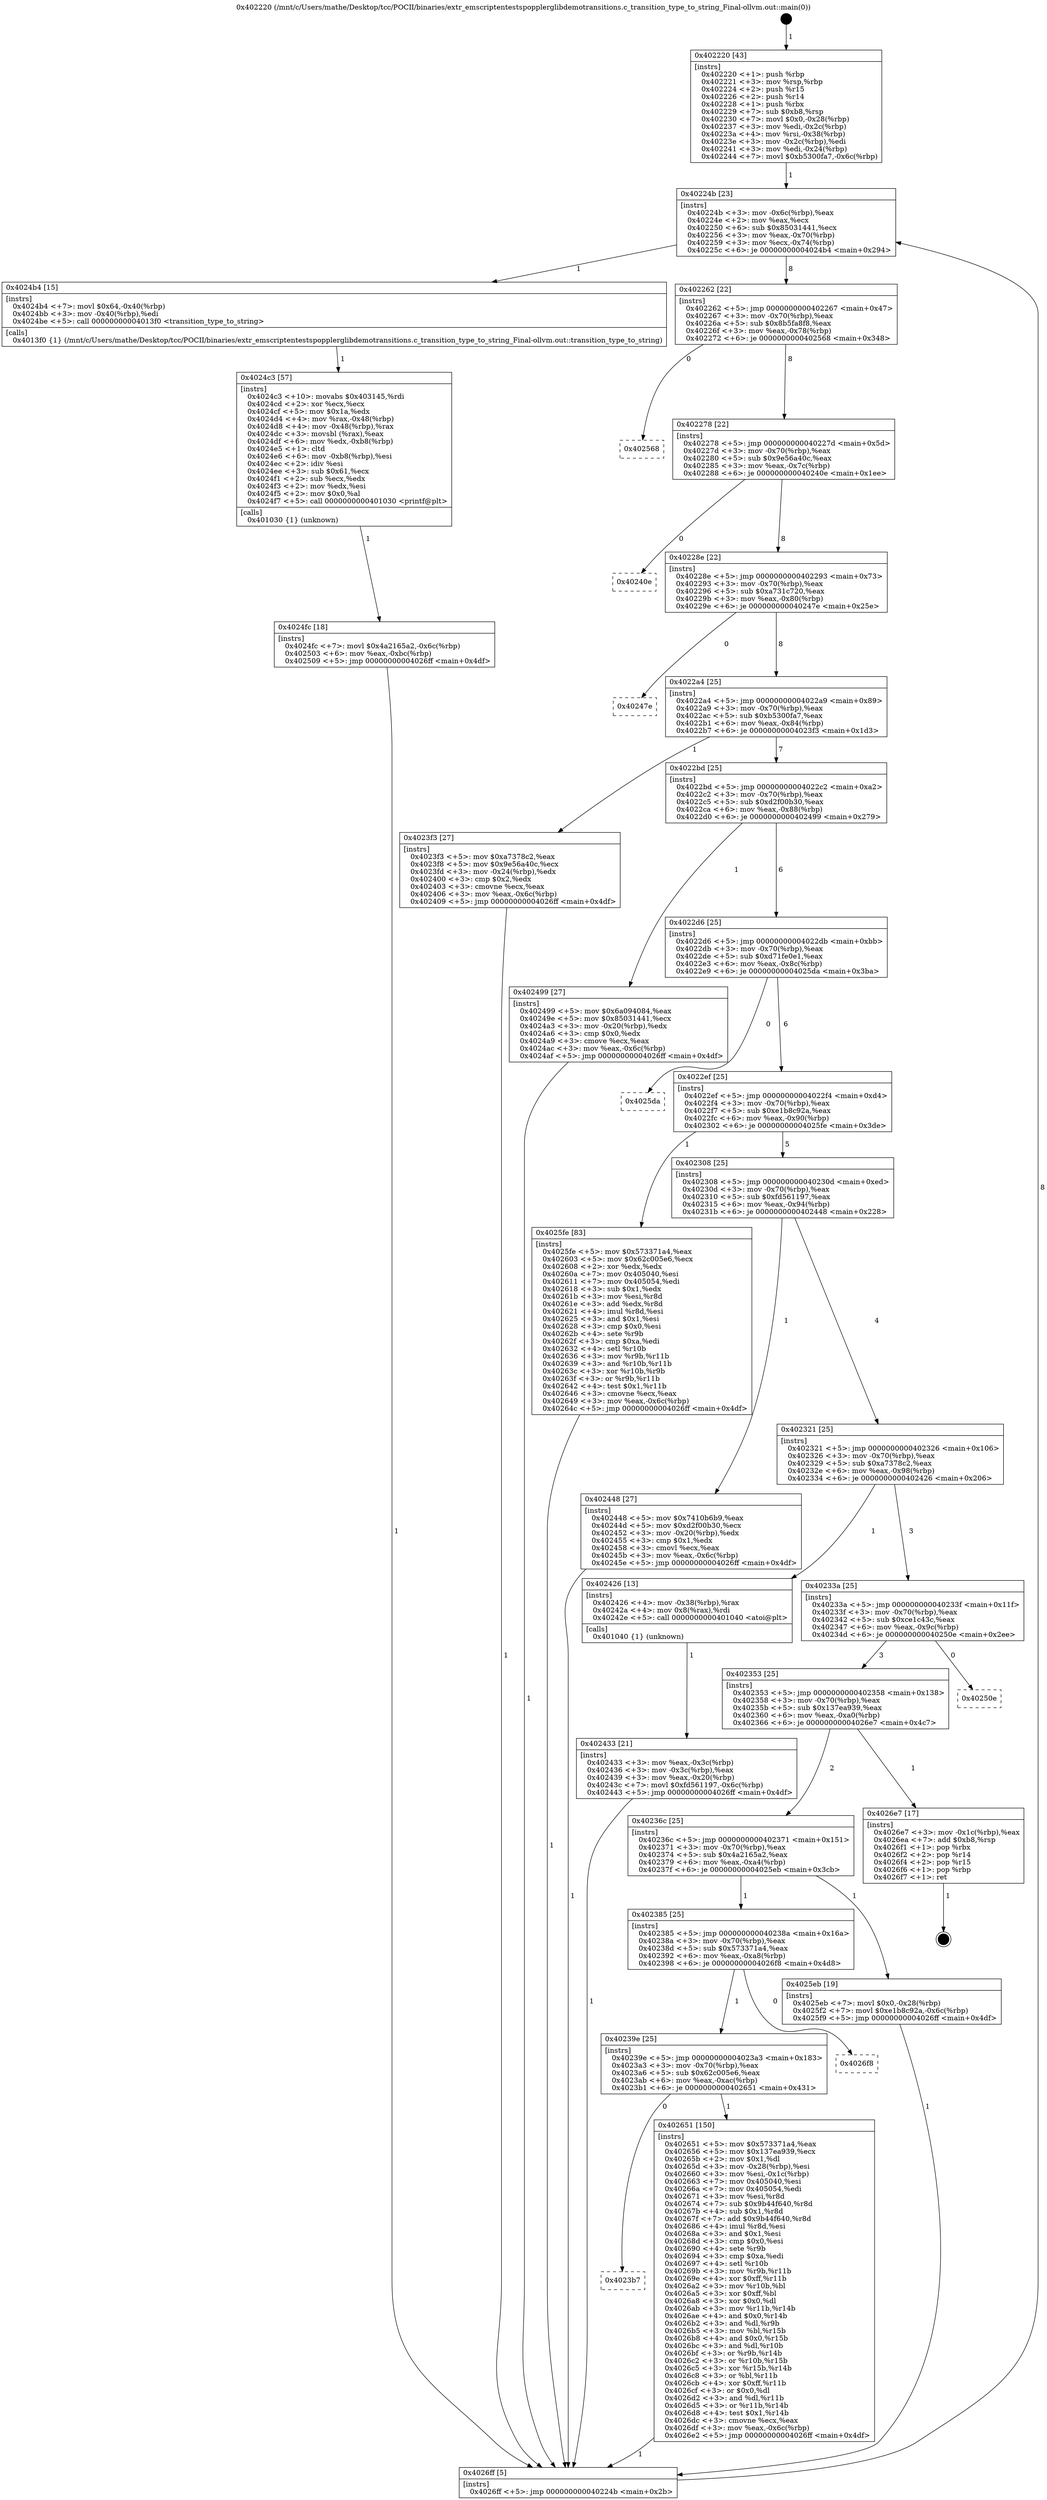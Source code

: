digraph "0x402220" {
  label = "0x402220 (/mnt/c/Users/mathe/Desktop/tcc/POCII/binaries/extr_emscriptentestspopplerglibdemotransitions.c_transition_type_to_string_Final-ollvm.out::main(0))"
  labelloc = "t"
  node[shape=record]

  Entry [label="",width=0.3,height=0.3,shape=circle,fillcolor=black,style=filled]
  "0x40224b" [label="{
     0x40224b [23]\l
     | [instrs]\l
     &nbsp;&nbsp;0x40224b \<+3\>: mov -0x6c(%rbp),%eax\l
     &nbsp;&nbsp;0x40224e \<+2\>: mov %eax,%ecx\l
     &nbsp;&nbsp;0x402250 \<+6\>: sub $0x85031441,%ecx\l
     &nbsp;&nbsp;0x402256 \<+3\>: mov %eax,-0x70(%rbp)\l
     &nbsp;&nbsp;0x402259 \<+3\>: mov %ecx,-0x74(%rbp)\l
     &nbsp;&nbsp;0x40225c \<+6\>: je 00000000004024b4 \<main+0x294\>\l
  }"]
  "0x4024b4" [label="{
     0x4024b4 [15]\l
     | [instrs]\l
     &nbsp;&nbsp;0x4024b4 \<+7\>: movl $0x64,-0x40(%rbp)\l
     &nbsp;&nbsp;0x4024bb \<+3\>: mov -0x40(%rbp),%edi\l
     &nbsp;&nbsp;0x4024be \<+5\>: call 00000000004013f0 \<transition_type_to_string\>\l
     | [calls]\l
     &nbsp;&nbsp;0x4013f0 \{1\} (/mnt/c/Users/mathe/Desktop/tcc/POCII/binaries/extr_emscriptentestspopplerglibdemotransitions.c_transition_type_to_string_Final-ollvm.out::transition_type_to_string)\l
  }"]
  "0x402262" [label="{
     0x402262 [22]\l
     | [instrs]\l
     &nbsp;&nbsp;0x402262 \<+5\>: jmp 0000000000402267 \<main+0x47\>\l
     &nbsp;&nbsp;0x402267 \<+3\>: mov -0x70(%rbp),%eax\l
     &nbsp;&nbsp;0x40226a \<+5\>: sub $0x8b5fa8f8,%eax\l
     &nbsp;&nbsp;0x40226f \<+3\>: mov %eax,-0x78(%rbp)\l
     &nbsp;&nbsp;0x402272 \<+6\>: je 0000000000402568 \<main+0x348\>\l
  }"]
  Exit [label="",width=0.3,height=0.3,shape=circle,fillcolor=black,style=filled,peripheries=2]
  "0x402568" [label="{
     0x402568\l
  }", style=dashed]
  "0x402278" [label="{
     0x402278 [22]\l
     | [instrs]\l
     &nbsp;&nbsp;0x402278 \<+5\>: jmp 000000000040227d \<main+0x5d\>\l
     &nbsp;&nbsp;0x40227d \<+3\>: mov -0x70(%rbp),%eax\l
     &nbsp;&nbsp;0x402280 \<+5\>: sub $0x9e56a40c,%eax\l
     &nbsp;&nbsp;0x402285 \<+3\>: mov %eax,-0x7c(%rbp)\l
     &nbsp;&nbsp;0x402288 \<+6\>: je 000000000040240e \<main+0x1ee\>\l
  }"]
  "0x4023b7" [label="{
     0x4023b7\l
  }", style=dashed]
  "0x40240e" [label="{
     0x40240e\l
  }", style=dashed]
  "0x40228e" [label="{
     0x40228e [22]\l
     | [instrs]\l
     &nbsp;&nbsp;0x40228e \<+5\>: jmp 0000000000402293 \<main+0x73\>\l
     &nbsp;&nbsp;0x402293 \<+3\>: mov -0x70(%rbp),%eax\l
     &nbsp;&nbsp;0x402296 \<+5\>: sub $0xa731c720,%eax\l
     &nbsp;&nbsp;0x40229b \<+3\>: mov %eax,-0x80(%rbp)\l
     &nbsp;&nbsp;0x40229e \<+6\>: je 000000000040247e \<main+0x25e\>\l
  }"]
  "0x402651" [label="{
     0x402651 [150]\l
     | [instrs]\l
     &nbsp;&nbsp;0x402651 \<+5\>: mov $0x573371a4,%eax\l
     &nbsp;&nbsp;0x402656 \<+5\>: mov $0x137ea939,%ecx\l
     &nbsp;&nbsp;0x40265b \<+2\>: mov $0x1,%dl\l
     &nbsp;&nbsp;0x40265d \<+3\>: mov -0x28(%rbp),%esi\l
     &nbsp;&nbsp;0x402660 \<+3\>: mov %esi,-0x1c(%rbp)\l
     &nbsp;&nbsp;0x402663 \<+7\>: mov 0x405040,%esi\l
     &nbsp;&nbsp;0x40266a \<+7\>: mov 0x405054,%edi\l
     &nbsp;&nbsp;0x402671 \<+3\>: mov %esi,%r8d\l
     &nbsp;&nbsp;0x402674 \<+7\>: sub $0x9b44f640,%r8d\l
     &nbsp;&nbsp;0x40267b \<+4\>: sub $0x1,%r8d\l
     &nbsp;&nbsp;0x40267f \<+7\>: add $0x9b44f640,%r8d\l
     &nbsp;&nbsp;0x402686 \<+4\>: imul %r8d,%esi\l
     &nbsp;&nbsp;0x40268a \<+3\>: and $0x1,%esi\l
     &nbsp;&nbsp;0x40268d \<+3\>: cmp $0x0,%esi\l
     &nbsp;&nbsp;0x402690 \<+4\>: sete %r9b\l
     &nbsp;&nbsp;0x402694 \<+3\>: cmp $0xa,%edi\l
     &nbsp;&nbsp;0x402697 \<+4\>: setl %r10b\l
     &nbsp;&nbsp;0x40269b \<+3\>: mov %r9b,%r11b\l
     &nbsp;&nbsp;0x40269e \<+4\>: xor $0xff,%r11b\l
     &nbsp;&nbsp;0x4026a2 \<+3\>: mov %r10b,%bl\l
     &nbsp;&nbsp;0x4026a5 \<+3\>: xor $0xff,%bl\l
     &nbsp;&nbsp;0x4026a8 \<+3\>: xor $0x0,%dl\l
     &nbsp;&nbsp;0x4026ab \<+3\>: mov %r11b,%r14b\l
     &nbsp;&nbsp;0x4026ae \<+4\>: and $0x0,%r14b\l
     &nbsp;&nbsp;0x4026b2 \<+3\>: and %dl,%r9b\l
     &nbsp;&nbsp;0x4026b5 \<+3\>: mov %bl,%r15b\l
     &nbsp;&nbsp;0x4026b8 \<+4\>: and $0x0,%r15b\l
     &nbsp;&nbsp;0x4026bc \<+3\>: and %dl,%r10b\l
     &nbsp;&nbsp;0x4026bf \<+3\>: or %r9b,%r14b\l
     &nbsp;&nbsp;0x4026c2 \<+3\>: or %r10b,%r15b\l
     &nbsp;&nbsp;0x4026c5 \<+3\>: xor %r15b,%r14b\l
     &nbsp;&nbsp;0x4026c8 \<+3\>: or %bl,%r11b\l
     &nbsp;&nbsp;0x4026cb \<+4\>: xor $0xff,%r11b\l
     &nbsp;&nbsp;0x4026cf \<+3\>: or $0x0,%dl\l
     &nbsp;&nbsp;0x4026d2 \<+3\>: and %dl,%r11b\l
     &nbsp;&nbsp;0x4026d5 \<+3\>: or %r11b,%r14b\l
     &nbsp;&nbsp;0x4026d8 \<+4\>: test $0x1,%r14b\l
     &nbsp;&nbsp;0x4026dc \<+3\>: cmovne %ecx,%eax\l
     &nbsp;&nbsp;0x4026df \<+3\>: mov %eax,-0x6c(%rbp)\l
     &nbsp;&nbsp;0x4026e2 \<+5\>: jmp 00000000004026ff \<main+0x4df\>\l
  }"]
  "0x40247e" [label="{
     0x40247e\l
  }", style=dashed]
  "0x4022a4" [label="{
     0x4022a4 [25]\l
     | [instrs]\l
     &nbsp;&nbsp;0x4022a4 \<+5\>: jmp 00000000004022a9 \<main+0x89\>\l
     &nbsp;&nbsp;0x4022a9 \<+3\>: mov -0x70(%rbp),%eax\l
     &nbsp;&nbsp;0x4022ac \<+5\>: sub $0xb5300fa7,%eax\l
     &nbsp;&nbsp;0x4022b1 \<+6\>: mov %eax,-0x84(%rbp)\l
     &nbsp;&nbsp;0x4022b7 \<+6\>: je 00000000004023f3 \<main+0x1d3\>\l
  }"]
  "0x40239e" [label="{
     0x40239e [25]\l
     | [instrs]\l
     &nbsp;&nbsp;0x40239e \<+5\>: jmp 00000000004023a3 \<main+0x183\>\l
     &nbsp;&nbsp;0x4023a3 \<+3\>: mov -0x70(%rbp),%eax\l
     &nbsp;&nbsp;0x4023a6 \<+5\>: sub $0x62c005e6,%eax\l
     &nbsp;&nbsp;0x4023ab \<+6\>: mov %eax,-0xac(%rbp)\l
     &nbsp;&nbsp;0x4023b1 \<+6\>: je 0000000000402651 \<main+0x431\>\l
  }"]
  "0x4023f3" [label="{
     0x4023f3 [27]\l
     | [instrs]\l
     &nbsp;&nbsp;0x4023f3 \<+5\>: mov $0xa7378c2,%eax\l
     &nbsp;&nbsp;0x4023f8 \<+5\>: mov $0x9e56a40c,%ecx\l
     &nbsp;&nbsp;0x4023fd \<+3\>: mov -0x24(%rbp),%edx\l
     &nbsp;&nbsp;0x402400 \<+3\>: cmp $0x2,%edx\l
     &nbsp;&nbsp;0x402403 \<+3\>: cmovne %ecx,%eax\l
     &nbsp;&nbsp;0x402406 \<+3\>: mov %eax,-0x6c(%rbp)\l
     &nbsp;&nbsp;0x402409 \<+5\>: jmp 00000000004026ff \<main+0x4df\>\l
  }"]
  "0x4022bd" [label="{
     0x4022bd [25]\l
     | [instrs]\l
     &nbsp;&nbsp;0x4022bd \<+5\>: jmp 00000000004022c2 \<main+0xa2\>\l
     &nbsp;&nbsp;0x4022c2 \<+3\>: mov -0x70(%rbp),%eax\l
     &nbsp;&nbsp;0x4022c5 \<+5\>: sub $0xd2f00b30,%eax\l
     &nbsp;&nbsp;0x4022ca \<+6\>: mov %eax,-0x88(%rbp)\l
     &nbsp;&nbsp;0x4022d0 \<+6\>: je 0000000000402499 \<main+0x279\>\l
  }"]
  "0x4026ff" [label="{
     0x4026ff [5]\l
     | [instrs]\l
     &nbsp;&nbsp;0x4026ff \<+5\>: jmp 000000000040224b \<main+0x2b\>\l
  }"]
  "0x402220" [label="{
     0x402220 [43]\l
     | [instrs]\l
     &nbsp;&nbsp;0x402220 \<+1\>: push %rbp\l
     &nbsp;&nbsp;0x402221 \<+3\>: mov %rsp,%rbp\l
     &nbsp;&nbsp;0x402224 \<+2\>: push %r15\l
     &nbsp;&nbsp;0x402226 \<+2\>: push %r14\l
     &nbsp;&nbsp;0x402228 \<+1\>: push %rbx\l
     &nbsp;&nbsp;0x402229 \<+7\>: sub $0xb8,%rsp\l
     &nbsp;&nbsp;0x402230 \<+7\>: movl $0x0,-0x28(%rbp)\l
     &nbsp;&nbsp;0x402237 \<+3\>: mov %edi,-0x2c(%rbp)\l
     &nbsp;&nbsp;0x40223a \<+4\>: mov %rsi,-0x38(%rbp)\l
     &nbsp;&nbsp;0x40223e \<+3\>: mov -0x2c(%rbp),%edi\l
     &nbsp;&nbsp;0x402241 \<+3\>: mov %edi,-0x24(%rbp)\l
     &nbsp;&nbsp;0x402244 \<+7\>: movl $0xb5300fa7,-0x6c(%rbp)\l
  }"]
  "0x4026f8" [label="{
     0x4026f8\l
  }", style=dashed]
  "0x402499" [label="{
     0x402499 [27]\l
     | [instrs]\l
     &nbsp;&nbsp;0x402499 \<+5\>: mov $0x6a094084,%eax\l
     &nbsp;&nbsp;0x40249e \<+5\>: mov $0x85031441,%ecx\l
     &nbsp;&nbsp;0x4024a3 \<+3\>: mov -0x20(%rbp),%edx\l
     &nbsp;&nbsp;0x4024a6 \<+3\>: cmp $0x0,%edx\l
     &nbsp;&nbsp;0x4024a9 \<+3\>: cmove %ecx,%eax\l
     &nbsp;&nbsp;0x4024ac \<+3\>: mov %eax,-0x6c(%rbp)\l
     &nbsp;&nbsp;0x4024af \<+5\>: jmp 00000000004026ff \<main+0x4df\>\l
  }"]
  "0x4022d6" [label="{
     0x4022d6 [25]\l
     | [instrs]\l
     &nbsp;&nbsp;0x4022d6 \<+5\>: jmp 00000000004022db \<main+0xbb\>\l
     &nbsp;&nbsp;0x4022db \<+3\>: mov -0x70(%rbp),%eax\l
     &nbsp;&nbsp;0x4022de \<+5\>: sub $0xd71fe0e1,%eax\l
     &nbsp;&nbsp;0x4022e3 \<+6\>: mov %eax,-0x8c(%rbp)\l
     &nbsp;&nbsp;0x4022e9 \<+6\>: je 00000000004025da \<main+0x3ba\>\l
  }"]
  "0x402385" [label="{
     0x402385 [25]\l
     | [instrs]\l
     &nbsp;&nbsp;0x402385 \<+5\>: jmp 000000000040238a \<main+0x16a\>\l
     &nbsp;&nbsp;0x40238a \<+3\>: mov -0x70(%rbp),%eax\l
     &nbsp;&nbsp;0x40238d \<+5\>: sub $0x573371a4,%eax\l
     &nbsp;&nbsp;0x402392 \<+6\>: mov %eax,-0xa8(%rbp)\l
     &nbsp;&nbsp;0x402398 \<+6\>: je 00000000004026f8 \<main+0x4d8\>\l
  }"]
  "0x4025da" [label="{
     0x4025da\l
  }", style=dashed]
  "0x4022ef" [label="{
     0x4022ef [25]\l
     | [instrs]\l
     &nbsp;&nbsp;0x4022ef \<+5\>: jmp 00000000004022f4 \<main+0xd4\>\l
     &nbsp;&nbsp;0x4022f4 \<+3\>: mov -0x70(%rbp),%eax\l
     &nbsp;&nbsp;0x4022f7 \<+5\>: sub $0xe1b8c92a,%eax\l
     &nbsp;&nbsp;0x4022fc \<+6\>: mov %eax,-0x90(%rbp)\l
     &nbsp;&nbsp;0x402302 \<+6\>: je 00000000004025fe \<main+0x3de\>\l
  }"]
  "0x4025eb" [label="{
     0x4025eb [19]\l
     | [instrs]\l
     &nbsp;&nbsp;0x4025eb \<+7\>: movl $0x0,-0x28(%rbp)\l
     &nbsp;&nbsp;0x4025f2 \<+7\>: movl $0xe1b8c92a,-0x6c(%rbp)\l
     &nbsp;&nbsp;0x4025f9 \<+5\>: jmp 00000000004026ff \<main+0x4df\>\l
  }"]
  "0x4025fe" [label="{
     0x4025fe [83]\l
     | [instrs]\l
     &nbsp;&nbsp;0x4025fe \<+5\>: mov $0x573371a4,%eax\l
     &nbsp;&nbsp;0x402603 \<+5\>: mov $0x62c005e6,%ecx\l
     &nbsp;&nbsp;0x402608 \<+2\>: xor %edx,%edx\l
     &nbsp;&nbsp;0x40260a \<+7\>: mov 0x405040,%esi\l
     &nbsp;&nbsp;0x402611 \<+7\>: mov 0x405054,%edi\l
     &nbsp;&nbsp;0x402618 \<+3\>: sub $0x1,%edx\l
     &nbsp;&nbsp;0x40261b \<+3\>: mov %esi,%r8d\l
     &nbsp;&nbsp;0x40261e \<+3\>: add %edx,%r8d\l
     &nbsp;&nbsp;0x402621 \<+4\>: imul %r8d,%esi\l
     &nbsp;&nbsp;0x402625 \<+3\>: and $0x1,%esi\l
     &nbsp;&nbsp;0x402628 \<+3\>: cmp $0x0,%esi\l
     &nbsp;&nbsp;0x40262b \<+4\>: sete %r9b\l
     &nbsp;&nbsp;0x40262f \<+3\>: cmp $0xa,%edi\l
     &nbsp;&nbsp;0x402632 \<+4\>: setl %r10b\l
     &nbsp;&nbsp;0x402636 \<+3\>: mov %r9b,%r11b\l
     &nbsp;&nbsp;0x402639 \<+3\>: and %r10b,%r11b\l
     &nbsp;&nbsp;0x40263c \<+3\>: xor %r10b,%r9b\l
     &nbsp;&nbsp;0x40263f \<+3\>: or %r9b,%r11b\l
     &nbsp;&nbsp;0x402642 \<+4\>: test $0x1,%r11b\l
     &nbsp;&nbsp;0x402646 \<+3\>: cmovne %ecx,%eax\l
     &nbsp;&nbsp;0x402649 \<+3\>: mov %eax,-0x6c(%rbp)\l
     &nbsp;&nbsp;0x40264c \<+5\>: jmp 00000000004026ff \<main+0x4df\>\l
  }"]
  "0x402308" [label="{
     0x402308 [25]\l
     | [instrs]\l
     &nbsp;&nbsp;0x402308 \<+5\>: jmp 000000000040230d \<main+0xed\>\l
     &nbsp;&nbsp;0x40230d \<+3\>: mov -0x70(%rbp),%eax\l
     &nbsp;&nbsp;0x402310 \<+5\>: sub $0xfd561197,%eax\l
     &nbsp;&nbsp;0x402315 \<+6\>: mov %eax,-0x94(%rbp)\l
     &nbsp;&nbsp;0x40231b \<+6\>: je 0000000000402448 \<main+0x228\>\l
  }"]
  "0x40236c" [label="{
     0x40236c [25]\l
     | [instrs]\l
     &nbsp;&nbsp;0x40236c \<+5\>: jmp 0000000000402371 \<main+0x151\>\l
     &nbsp;&nbsp;0x402371 \<+3\>: mov -0x70(%rbp),%eax\l
     &nbsp;&nbsp;0x402374 \<+5\>: sub $0x4a2165a2,%eax\l
     &nbsp;&nbsp;0x402379 \<+6\>: mov %eax,-0xa4(%rbp)\l
     &nbsp;&nbsp;0x40237f \<+6\>: je 00000000004025eb \<main+0x3cb\>\l
  }"]
  "0x402448" [label="{
     0x402448 [27]\l
     | [instrs]\l
     &nbsp;&nbsp;0x402448 \<+5\>: mov $0x7410b6b9,%eax\l
     &nbsp;&nbsp;0x40244d \<+5\>: mov $0xd2f00b30,%ecx\l
     &nbsp;&nbsp;0x402452 \<+3\>: mov -0x20(%rbp),%edx\l
     &nbsp;&nbsp;0x402455 \<+3\>: cmp $0x1,%edx\l
     &nbsp;&nbsp;0x402458 \<+3\>: cmovl %ecx,%eax\l
     &nbsp;&nbsp;0x40245b \<+3\>: mov %eax,-0x6c(%rbp)\l
     &nbsp;&nbsp;0x40245e \<+5\>: jmp 00000000004026ff \<main+0x4df\>\l
  }"]
  "0x402321" [label="{
     0x402321 [25]\l
     | [instrs]\l
     &nbsp;&nbsp;0x402321 \<+5\>: jmp 0000000000402326 \<main+0x106\>\l
     &nbsp;&nbsp;0x402326 \<+3\>: mov -0x70(%rbp),%eax\l
     &nbsp;&nbsp;0x402329 \<+5\>: sub $0xa7378c2,%eax\l
     &nbsp;&nbsp;0x40232e \<+6\>: mov %eax,-0x98(%rbp)\l
     &nbsp;&nbsp;0x402334 \<+6\>: je 0000000000402426 \<main+0x206\>\l
  }"]
  "0x4026e7" [label="{
     0x4026e7 [17]\l
     | [instrs]\l
     &nbsp;&nbsp;0x4026e7 \<+3\>: mov -0x1c(%rbp),%eax\l
     &nbsp;&nbsp;0x4026ea \<+7\>: add $0xb8,%rsp\l
     &nbsp;&nbsp;0x4026f1 \<+1\>: pop %rbx\l
     &nbsp;&nbsp;0x4026f2 \<+2\>: pop %r14\l
     &nbsp;&nbsp;0x4026f4 \<+2\>: pop %r15\l
     &nbsp;&nbsp;0x4026f6 \<+1\>: pop %rbp\l
     &nbsp;&nbsp;0x4026f7 \<+1\>: ret\l
  }"]
  "0x402426" [label="{
     0x402426 [13]\l
     | [instrs]\l
     &nbsp;&nbsp;0x402426 \<+4\>: mov -0x38(%rbp),%rax\l
     &nbsp;&nbsp;0x40242a \<+4\>: mov 0x8(%rax),%rdi\l
     &nbsp;&nbsp;0x40242e \<+5\>: call 0000000000401040 \<atoi@plt\>\l
     | [calls]\l
     &nbsp;&nbsp;0x401040 \{1\} (unknown)\l
  }"]
  "0x40233a" [label="{
     0x40233a [25]\l
     | [instrs]\l
     &nbsp;&nbsp;0x40233a \<+5\>: jmp 000000000040233f \<main+0x11f\>\l
     &nbsp;&nbsp;0x40233f \<+3\>: mov -0x70(%rbp),%eax\l
     &nbsp;&nbsp;0x402342 \<+5\>: sub $0xce1c43c,%eax\l
     &nbsp;&nbsp;0x402347 \<+6\>: mov %eax,-0x9c(%rbp)\l
     &nbsp;&nbsp;0x40234d \<+6\>: je 000000000040250e \<main+0x2ee\>\l
  }"]
  "0x402433" [label="{
     0x402433 [21]\l
     | [instrs]\l
     &nbsp;&nbsp;0x402433 \<+3\>: mov %eax,-0x3c(%rbp)\l
     &nbsp;&nbsp;0x402436 \<+3\>: mov -0x3c(%rbp),%eax\l
     &nbsp;&nbsp;0x402439 \<+3\>: mov %eax,-0x20(%rbp)\l
     &nbsp;&nbsp;0x40243c \<+7\>: movl $0xfd561197,-0x6c(%rbp)\l
     &nbsp;&nbsp;0x402443 \<+5\>: jmp 00000000004026ff \<main+0x4df\>\l
  }"]
  "0x4024c3" [label="{
     0x4024c3 [57]\l
     | [instrs]\l
     &nbsp;&nbsp;0x4024c3 \<+10\>: movabs $0x403145,%rdi\l
     &nbsp;&nbsp;0x4024cd \<+2\>: xor %ecx,%ecx\l
     &nbsp;&nbsp;0x4024cf \<+5\>: mov $0x1a,%edx\l
     &nbsp;&nbsp;0x4024d4 \<+4\>: mov %rax,-0x48(%rbp)\l
     &nbsp;&nbsp;0x4024d8 \<+4\>: mov -0x48(%rbp),%rax\l
     &nbsp;&nbsp;0x4024dc \<+3\>: movsbl (%rax),%eax\l
     &nbsp;&nbsp;0x4024df \<+6\>: mov %edx,-0xb8(%rbp)\l
     &nbsp;&nbsp;0x4024e5 \<+1\>: cltd\l
     &nbsp;&nbsp;0x4024e6 \<+6\>: mov -0xb8(%rbp),%esi\l
     &nbsp;&nbsp;0x4024ec \<+2\>: idiv %esi\l
     &nbsp;&nbsp;0x4024ee \<+3\>: sub $0x61,%ecx\l
     &nbsp;&nbsp;0x4024f1 \<+2\>: sub %ecx,%edx\l
     &nbsp;&nbsp;0x4024f3 \<+2\>: mov %edx,%esi\l
     &nbsp;&nbsp;0x4024f5 \<+2\>: mov $0x0,%al\l
     &nbsp;&nbsp;0x4024f7 \<+5\>: call 0000000000401030 \<printf@plt\>\l
     | [calls]\l
     &nbsp;&nbsp;0x401030 \{1\} (unknown)\l
  }"]
  "0x4024fc" [label="{
     0x4024fc [18]\l
     | [instrs]\l
     &nbsp;&nbsp;0x4024fc \<+7\>: movl $0x4a2165a2,-0x6c(%rbp)\l
     &nbsp;&nbsp;0x402503 \<+6\>: mov %eax,-0xbc(%rbp)\l
     &nbsp;&nbsp;0x402509 \<+5\>: jmp 00000000004026ff \<main+0x4df\>\l
  }"]
  "0x402353" [label="{
     0x402353 [25]\l
     | [instrs]\l
     &nbsp;&nbsp;0x402353 \<+5\>: jmp 0000000000402358 \<main+0x138\>\l
     &nbsp;&nbsp;0x402358 \<+3\>: mov -0x70(%rbp),%eax\l
     &nbsp;&nbsp;0x40235b \<+5\>: sub $0x137ea939,%eax\l
     &nbsp;&nbsp;0x402360 \<+6\>: mov %eax,-0xa0(%rbp)\l
     &nbsp;&nbsp;0x402366 \<+6\>: je 00000000004026e7 \<main+0x4c7\>\l
  }"]
  "0x40250e" [label="{
     0x40250e\l
  }", style=dashed]
  Entry -> "0x402220" [label=" 1"]
  "0x40224b" -> "0x4024b4" [label=" 1"]
  "0x40224b" -> "0x402262" [label=" 8"]
  "0x4026e7" -> Exit [label=" 1"]
  "0x402262" -> "0x402568" [label=" 0"]
  "0x402262" -> "0x402278" [label=" 8"]
  "0x402651" -> "0x4026ff" [label=" 1"]
  "0x402278" -> "0x40240e" [label=" 0"]
  "0x402278" -> "0x40228e" [label=" 8"]
  "0x40239e" -> "0x4023b7" [label=" 0"]
  "0x40228e" -> "0x40247e" [label=" 0"]
  "0x40228e" -> "0x4022a4" [label=" 8"]
  "0x40239e" -> "0x402651" [label=" 1"]
  "0x4022a4" -> "0x4023f3" [label=" 1"]
  "0x4022a4" -> "0x4022bd" [label=" 7"]
  "0x4023f3" -> "0x4026ff" [label=" 1"]
  "0x402220" -> "0x40224b" [label=" 1"]
  "0x4026ff" -> "0x40224b" [label=" 8"]
  "0x402385" -> "0x40239e" [label=" 1"]
  "0x4022bd" -> "0x402499" [label=" 1"]
  "0x4022bd" -> "0x4022d6" [label=" 6"]
  "0x402385" -> "0x4026f8" [label=" 0"]
  "0x4022d6" -> "0x4025da" [label=" 0"]
  "0x4022d6" -> "0x4022ef" [label=" 6"]
  "0x4025fe" -> "0x4026ff" [label=" 1"]
  "0x4022ef" -> "0x4025fe" [label=" 1"]
  "0x4022ef" -> "0x402308" [label=" 5"]
  "0x4025eb" -> "0x4026ff" [label=" 1"]
  "0x402308" -> "0x402448" [label=" 1"]
  "0x402308" -> "0x402321" [label=" 4"]
  "0x40236c" -> "0x4025eb" [label=" 1"]
  "0x402321" -> "0x402426" [label=" 1"]
  "0x402321" -> "0x40233a" [label=" 3"]
  "0x402426" -> "0x402433" [label=" 1"]
  "0x402433" -> "0x4026ff" [label=" 1"]
  "0x402448" -> "0x4026ff" [label=" 1"]
  "0x402499" -> "0x4026ff" [label=" 1"]
  "0x4024b4" -> "0x4024c3" [label=" 1"]
  "0x4024c3" -> "0x4024fc" [label=" 1"]
  "0x4024fc" -> "0x4026ff" [label=" 1"]
  "0x40236c" -> "0x402385" [label=" 1"]
  "0x40233a" -> "0x40250e" [label=" 0"]
  "0x40233a" -> "0x402353" [label=" 3"]
  "0x402353" -> "0x40236c" [label=" 2"]
  "0x402353" -> "0x4026e7" [label=" 1"]
}
